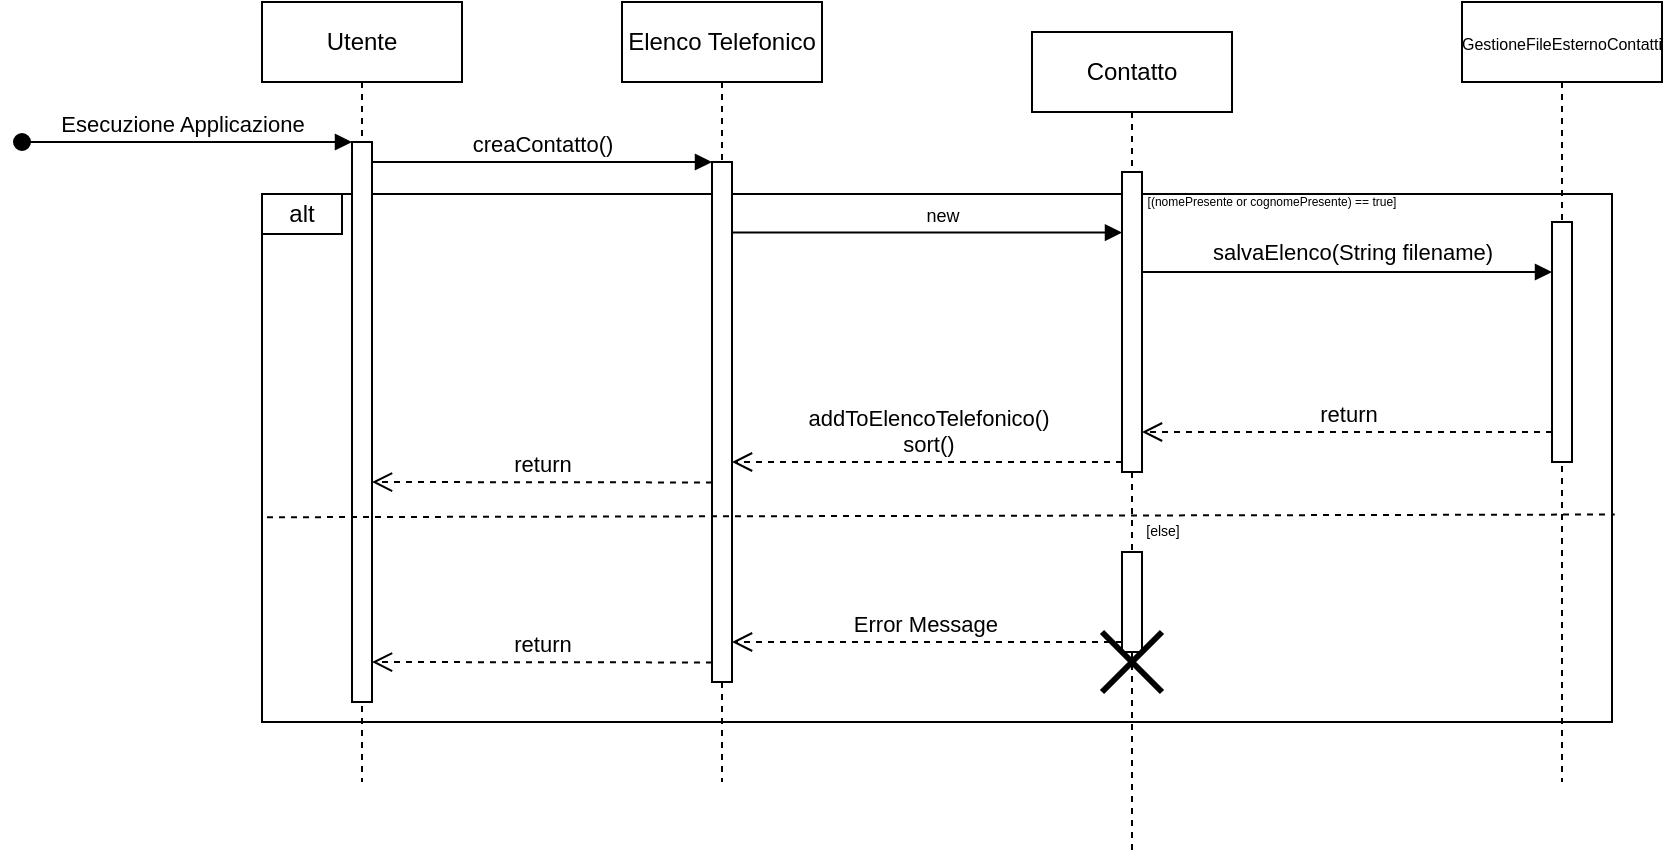 <mxfile version="25.0.3">
  <diagram name="Page-1" id="2YBvvXClWsGukQMizWep">
    <mxGraphModel dx="636" dy="338" grid="1" gridSize="10" guides="1" tooltips="1" connect="1" arrows="1" fold="1" page="1" pageScale="1" pageWidth="850" pageHeight="1100" math="0" shadow="0">
      <root>
        <mxCell id="0" />
        <mxCell id="1" parent="0" />
        <mxCell id="T-DTVKY8SKKuzVCoaYFZ-12" value="" style="rounded=0;whiteSpace=wrap;html=1;fillStyle=cross-hatch;gradientColor=none;gradientDirection=radial;fillColor=none;" parent="1" vertex="1">
          <mxGeometry x="130" y="451" width="675" height="264" as="geometry" />
        </mxCell>
        <mxCell id="T-DTVKY8SKKuzVCoaYFZ-13" value="Utente" style="shape=umlLifeline;perimeter=lifelinePerimeter;whiteSpace=wrap;html=1;container=0;dropTarget=0;collapsible=0;recursiveResize=0;outlineConnect=0;portConstraint=eastwest;newEdgeStyle={&quot;edgeStyle&quot;:&quot;elbowEdgeStyle&quot;,&quot;elbow&quot;:&quot;vertical&quot;,&quot;curved&quot;:0,&quot;rounded&quot;:0};" parent="1" vertex="1">
          <mxGeometry x="130" y="355" width="100" height="390" as="geometry" />
        </mxCell>
        <mxCell id="T-DTVKY8SKKuzVCoaYFZ-14" value="" style="html=1;points=[];perimeter=orthogonalPerimeter;outlineConnect=0;targetShapes=umlLifeline;portConstraint=eastwest;newEdgeStyle={&quot;edgeStyle&quot;:&quot;elbowEdgeStyle&quot;,&quot;elbow&quot;:&quot;vertical&quot;,&quot;curved&quot;:0,&quot;rounded&quot;:0};" parent="T-DTVKY8SKKuzVCoaYFZ-13" vertex="1">
          <mxGeometry x="45" y="70" width="10" height="280" as="geometry" />
        </mxCell>
        <mxCell id="T-DTVKY8SKKuzVCoaYFZ-15" value="Esecuzione Applicazione" style="html=1;verticalAlign=bottom;startArrow=oval;endArrow=block;startSize=8;edgeStyle=elbowEdgeStyle;elbow=vertical;curved=0;rounded=0;" parent="T-DTVKY8SKKuzVCoaYFZ-13" target="T-DTVKY8SKKuzVCoaYFZ-14" edge="1">
          <mxGeometry x="-0.03" relative="1" as="geometry">
            <mxPoint x="-120" y="70" as="sourcePoint" />
            <Array as="points">
              <mxPoint x="-120" y="70" />
            </Array>
            <mxPoint as="offset" />
          </mxGeometry>
        </mxCell>
        <mxCell id="T-DTVKY8SKKuzVCoaYFZ-16" value="Elenco Telefonico" style="shape=umlLifeline;perimeter=lifelinePerimeter;whiteSpace=wrap;html=1;container=0;dropTarget=0;collapsible=0;recursiveResize=0;outlineConnect=0;portConstraint=eastwest;newEdgeStyle={&quot;edgeStyle&quot;:&quot;elbowEdgeStyle&quot;,&quot;elbow&quot;:&quot;vertical&quot;,&quot;curved&quot;:0,&quot;rounded&quot;:0};" parent="1" vertex="1">
          <mxGeometry x="310" y="355" width="100" height="390" as="geometry" />
        </mxCell>
        <mxCell id="T-DTVKY8SKKuzVCoaYFZ-17" value="" style="html=1;points=[];perimeter=orthogonalPerimeter;outlineConnect=0;targetShapes=umlLifeline;portConstraint=eastwest;newEdgeStyle={&quot;edgeStyle&quot;:&quot;elbowEdgeStyle&quot;,&quot;elbow&quot;:&quot;vertical&quot;,&quot;curved&quot;:0,&quot;rounded&quot;:0};" parent="T-DTVKY8SKKuzVCoaYFZ-16" vertex="1">
          <mxGeometry x="45" y="80" width="10" height="260" as="geometry" />
        </mxCell>
        <mxCell id="T-DTVKY8SKKuzVCoaYFZ-18" value="creaContatto()" style="html=1;verticalAlign=bottom;endArrow=block;edgeStyle=elbowEdgeStyle;elbow=horizontal;curved=0;rounded=0;" parent="1" source="T-DTVKY8SKKuzVCoaYFZ-14" target="T-DTVKY8SKKuzVCoaYFZ-17" edge="1">
          <mxGeometry relative="1" as="geometry">
            <mxPoint x="285" y="445" as="sourcePoint" />
            <Array as="points">
              <mxPoint x="270" y="435" />
            </Array>
          </mxGeometry>
        </mxCell>
        <mxCell id="T-DTVKY8SKKuzVCoaYFZ-19" value="Contatto" style="shape=umlLifeline;perimeter=lifelinePerimeter;whiteSpace=wrap;html=1;container=0;dropTarget=0;collapsible=0;recursiveResize=0;outlineConnect=0;portConstraint=eastwest;newEdgeStyle={&quot;edgeStyle&quot;:&quot;elbowEdgeStyle&quot;,&quot;elbow&quot;:&quot;vertical&quot;,&quot;curved&quot;:0,&quot;rounded&quot;:0};" parent="1" vertex="1">
          <mxGeometry x="515" y="370" width="100" height="410" as="geometry" />
        </mxCell>
        <mxCell id="T-DTVKY8SKKuzVCoaYFZ-20" value="" style="html=1;points=[];perimeter=orthogonalPerimeter;outlineConnect=0;targetShapes=umlLifeline;portConstraint=eastwest;newEdgeStyle={&quot;edgeStyle&quot;:&quot;elbowEdgeStyle&quot;,&quot;elbow&quot;:&quot;vertical&quot;,&quot;curved&quot;:0,&quot;rounded&quot;:0};" parent="T-DTVKY8SKKuzVCoaYFZ-19" vertex="1">
          <mxGeometry x="45" y="70" width="10" height="150" as="geometry" />
        </mxCell>
        <mxCell id="T-DTVKY8SKKuzVCoaYFZ-38" value="" style="html=1;points=[];perimeter=orthogonalPerimeter;outlineConnect=0;targetShapes=umlLifeline;portConstraint=eastwest;newEdgeStyle={&quot;edgeStyle&quot;:&quot;elbowEdgeStyle&quot;,&quot;elbow&quot;:&quot;vertical&quot;,&quot;curved&quot;:0,&quot;rounded&quot;:0};" parent="T-DTVKY8SKKuzVCoaYFZ-19" vertex="1">
          <mxGeometry x="45" y="260" width="10" height="50" as="geometry" />
        </mxCell>
        <mxCell id="T-DTVKY8SKKuzVCoaYFZ-40" value="" style="shape=umlDestroy;whiteSpace=wrap;html=1;strokeWidth=3;targetShapes=umlLifeline;" parent="T-DTVKY8SKKuzVCoaYFZ-19" vertex="1">
          <mxGeometry x="35" y="300" width="30" height="30" as="geometry" />
        </mxCell>
        <mxCell id="T-DTVKY8SKKuzVCoaYFZ-23" value="&lt;font style=&quot;font-size: 9px;&quot;&gt;new&lt;/font&gt;" style="html=1;verticalAlign=bottom;endArrow=block;edgeStyle=elbowEdgeStyle;elbow=horizontal;curved=0;rounded=0;" parent="1" edge="1">
          <mxGeometry x="0.077" relative="1" as="geometry">
            <mxPoint x="365" y="470.29" as="sourcePoint" />
            <Array as="points">
              <mxPoint x="455" y="470.29" />
            </Array>
            <mxPoint x="560" y="470.29" as="targetPoint" />
            <mxPoint as="offset" />
          </mxGeometry>
        </mxCell>
        <mxCell id="T-DTVKY8SKKuzVCoaYFZ-24" value="alt" style="rounded=0;whiteSpace=wrap;html=1;fillColor=none;" parent="1" vertex="1">
          <mxGeometry x="130" y="451" width="40" height="20" as="geometry" />
        </mxCell>
        <mxCell id="T-DTVKY8SKKuzVCoaYFZ-25" value="&lt;span style=&quot;font-size: 6px;&quot;&gt;[(nomePresente or cognomePresente) == true]&lt;/span&gt;" style="text;html=1;align=center;verticalAlign=middle;whiteSpace=wrap;rounded=0;" parent="1" vertex="1">
          <mxGeometry x="570" y="448" width="130" height="10" as="geometry" />
        </mxCell>
        <mxCell id="T-DTVKY8SKKuzVCoaYFZ-26" value="" style="endArrow=none;dashed=1;html=1;rounded=0;exitX=0;exitY=0.525;exitDx=0;exitDy=0;exitPerimeter=0;entryX=1.002;entryY=0.607;entryDx=0;entryDy=0;entryPerimeter=0;" parent="1" target="T-DTVKY8SKKuzVCoaYFZ-12" edge="1">
          <mxGeometry width="50" height="50" relative="1" as="geometry">
            <mxPoint x="132.5" y="612.62" as="sourcePoint" />
            <mxPoint x="952.5" y="613.37" as="targetPoint" />
            <Array as="points" />
          </mxGeometry>
        </mxCell>
        <mxCell id="T-DTVKY8SKKuzVCoaYFZ-27" value="return" style="html=1;verticalAlign=bottom;endArrow=open;dashed=1;endSize=8;edgeStyle=elbowEdgeStyle;elbow=vertical;curved=0;rounded=0;" parent="1" edge="1">
          <mxGeometry relative="1" as="geometry">
            <mxPoint x="185" y="595" as="targetPoint" />
            <Array as="points">
              <mxPoint x="325" y="595" />
              <mxPoint x="290" y="595" />
            </Array>
            <mxPoint x="355" y="595.23" as="sourcePoint" />
          </mxGeometry>
        </mxCell>
        <mxCell id="T-DTVKY8SKKuzVCoaYFZ-28" value="&lt;span style=&quot;font-size: 8px;&quot;&gt;GestioneFileEsternoContatti&lt;/span&gt;" style="shape=umlLifeline;perimeter=lifelinePerimeter;whiteSpace=wrap;html=1;container=0;dropTarget=0;collapsible=0;recursiveResize=0;outlineConnect=0;portConstraint=eastwest;newEdgeStyle={&quot;edgeStyle&quot;:&quot;elbowEdgeStyle&quot;,&quot;elbow&quot;:&quot;vertical&quot;,&quot;curved&quot;:0,&quot;rounded&quot;:0};" parent="1" vertex="1">
          <mxGeometry x="730" y="355" width="100" height="390" as="geometry" />
        </mxCell>
        <mxCell id="T-DTVKY8SKKuzVCoaYFZ-29" value="" style="html=1;points=[];perimeter=orthogonalPerimeter;outlineConnect=0;targetShapes=umlLifeline;portConstraint=eastwest;newEdgeStyle={&quot;edgeStyle&quot;:&quot;elbowEdgeStyle&quot;,&quot;elbow&quot;:&quot;vertical&quot;,&quot;curved&quot;:0,&quot;rounded&quot;:0};" parent="T-DTVKY8SKKuzVCoaYFZ-28" vertex="1">
          <mxGeometry x="45" y="110" width="10" height="120" as="geometry" />
        </mxCell>
        <mxCell id="T-DTVKY8SKKuzVCoaYFZ-30" value="" style="html=1;verticalAlign=bottom;endArrow=block;edgeStyle=elbowEdgeStyle;elbow=vertical;curved=0;rounded=0;" parent="1" edge="1">
          <mxGeometry x="0.015" relative="1" as="geometry">
            <mxPoint x="570" y="490" as="sourcePoint" />
            <Array as="points">
              <mxPoint x="660" y="490" />
            </Array>
            <mxPoint x="775" y="490" as="targetPoint" />
            <mxPoint as="offset" />
          </mxGeometry>
        </mxCell>
        <mxCell id="T-DTVKY8SKKuzVCoaYFZ-37" value="salvaElenco(String filename)" style="edgeLabel;html=1;align=center;verticalAlign=middle;resizable=0;points=[];" parent="T-DTVKY8SKKuzVCoaYFZ-30" vertex="1" connectable="0">
          <mxGeometry x="0.022" y="1" relative="1" as="geometry">
            <mxPoint y="-9" as="offset" />
          </mxGeometry>
        </mxCell>
        <mxCell id="T-DTVKY8SKKuzVCoaYFZ-32" value="addToElencoTelefonico()&lt;div&gt;sort()&lt;/div&gt;" style="html=1;verticalAlign=bottom;endArrow=open;dashed=1;endSize=8;edgeStyle=elbowEdgeStyle;elbow=horizontal;curved=0;rounded=0;" parent="1" source="T-DTVKY8SKKuzVCoaYFZ-20" target="T-DTVKY8SKKuzVCoaYFZ-17" edge="1">
          <mxGeometry relative="1" as="geometry">
            <mxPoint x="390" y="529.62" as="targetPoint" />
            <Array as="points">
              <mxPoint x="490" y="585" />
            </Array>
            <mxPoint x="525" y="530" as="sourcePoint" />
          </mxGeometry>
        </mxCell>
        <mxCell id="T-DTVKY8SKKuzVCoaYFZ-33" value="return" style="html=1;verticalAlign=bottom;endArrow=open;dashed=1;endSize=8;edgeStyle=elbowEdgeStyle;elbow=vertical;curved=0;rounded=0;" parent="1" edge="1">
          <mxGeometry relative="1" as="geometry">
            <mxPoint x="185" y="685" as="targetPoint" />
            <Array as="points">
              <mxPoint x="325" y="685" />
              <mxPoint x="290" y="685" />
            </Array>
            <mxPoint x="355" y="685.23" as="sourcePoint" />
          </mxGeometry>
        </mxCell>
        <mxCell id="T-DTVKY8SKKuzVCoaYFZ-34" value="&lt;font style=&quot;font-size: 7px;&quot;&gt;[else]&lt;/font&gt;" style="text;html=1;align=center;verticalAlign=middle;whiteSpace=wrap;rounded=0;rotation=0;" parent="1" vertex="1">
          <mxGeometry x="571" y="618" width="19" as="geometry" />
        </mxCell>
        <mxCell id="T-DTVKY8SKKuzVCoaYFZ-35" value="Error Message&amp;nbsp;" style="html=1;verticalAlign=bottom;endArrow=open;dashed=1;endSize=8;edgeStyle=elbowEdgeStyle;elbow=horizontal;curved=0;rounded=0;" parent="1" edge="1">
          <mxGeometry relative="1" as="geometry">
            <mxPoint x="365" y="675" as="targetPoint" />
            <Array as="points">
              <mxPoint x="490" y="675" />
            </Array>
            <mxPoint x="560" y="675" as="sourcePoint" />
          </mxGeometry>
        </mxCell>
        <mxCell id="uKGPp5hmYyzaE7Rl1PzV-1" value="return" style="html=1;verticalAlign=bottom;endArrow=open;dashed=1;endSize=8;edgeStyle=elbowEdgeStyle;elbow=horizontal;curved=0;rounded=0;" parent="1" source="T-DTVKY8SKKuzVCoaYFZ-29" edge="1">
          <mxGeometry relative="1" as="geometry">
            <mxPoint x="570" y="570" as="targetPoint" />
            <Array as="points">
              <mxPoint x="695" y="570" />
            </Array>
            <mxPoint x="765" y="570" as="sourcePoint" />
          </mxGeometry>
        </mxCell>
      </root>
    </mxGraphModel>
  </diagram>
</mxfile>
